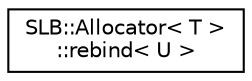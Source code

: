 digraph "Graphical Class Hierarchy"
{
  edge [fontname="Helvetica",fontsize="10",labelfontname="Helvetica",labelfontsize="10"];
  node [fontname="Helvetica",fontsize="10",shape=record];
  rankdir="LR";
  Node1 [label="SLB::Allocator\< T \>\l::rebind\< U \>",height=0.2,width=0.4,color="black", fillcolor="white", style="filled",URL="$structSLB_1_1Allocator_1_1rebind.html"];
}
